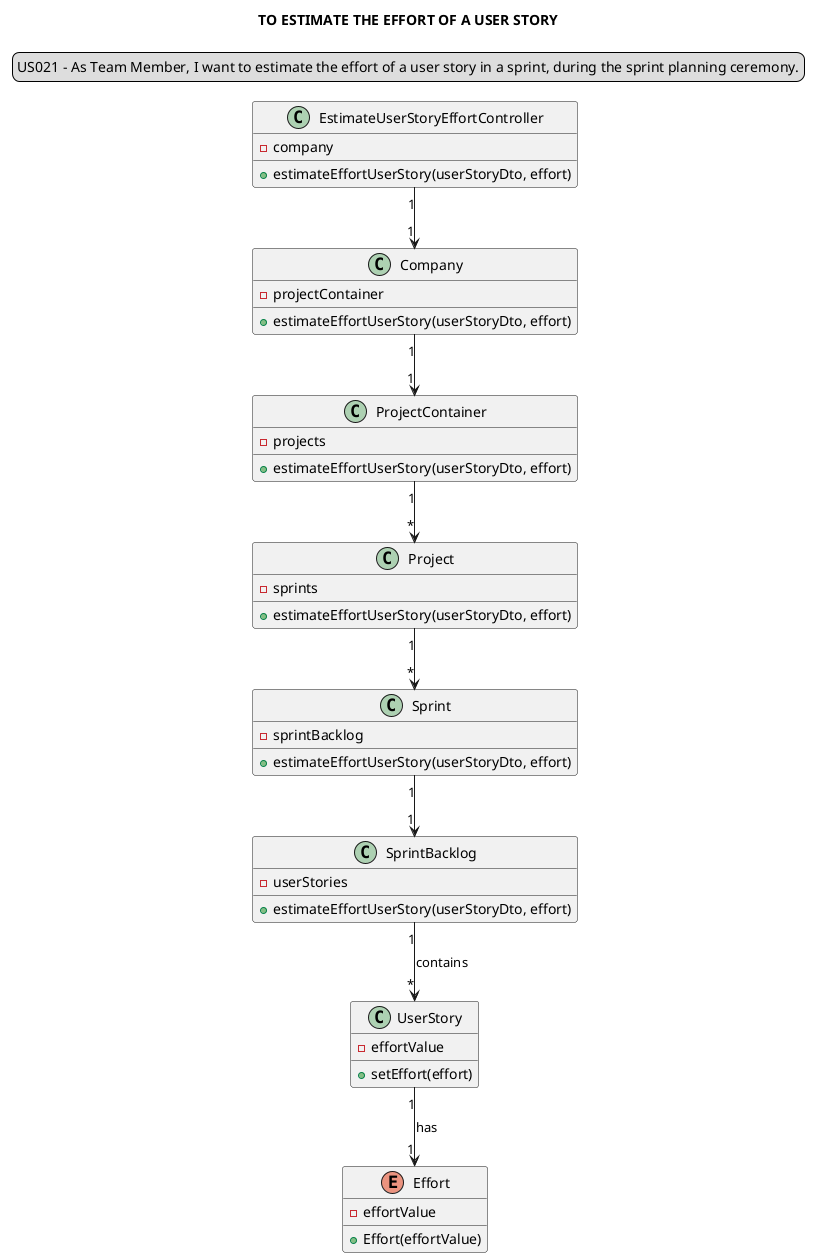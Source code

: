 @startuml
'https://plantuml.com/sequence-diagram
title TO ESTIMATE THE EFFORT OF A USER STORY
legend top
US021 - As Team Member, I want to estimate the effort of a user story in a sprint, during the sprint planning ceremony.
end legend
skinparam sequenceMessageAlign center

class "EstimateUserStoryEffortController" {
- company
+ estimateEffortUserStory(userStoryDto, effort)
}

class "Company" {
- projectContainer
+ estimateEffortUserStory(userStoryDto, effort)
}
class "ProjectContainer" {
- projects
+ estimateEffortUserStory(userStoryDto, effort)
}
class "Project"{
- sprints
+ estimateEffortUserStory(userStoryDto, effort)
}
class "Sprint"{
- sprintBacklog
+ estimateEffortUserStory(userStoryDto, effort)
}
class "SprintBacklog" {
- userStories
+ estimateEffortUserStory(userStoryDto, effort)
}
class "UserStory"{
- effortValue
+ setEffort(effort)
}
enum "Effort"{
- effortValue
+ Effort(effortValue)
}

"EstimateUserStoryEffortController" "1" --> "1" "Company"
"Company" "1" --> "1" "ProjectContainer"
"ProjectContainer" "1" --> "*" "Project"
"Project" "1" --> "*" "Sprint"
"Sprint" "1" --> "1" "SprintBacklog"
"SprintBacklog" "1" --> "*" "UserStory" : contains
"UserStory" "1" --> "1" "Effort" : has
@enduml